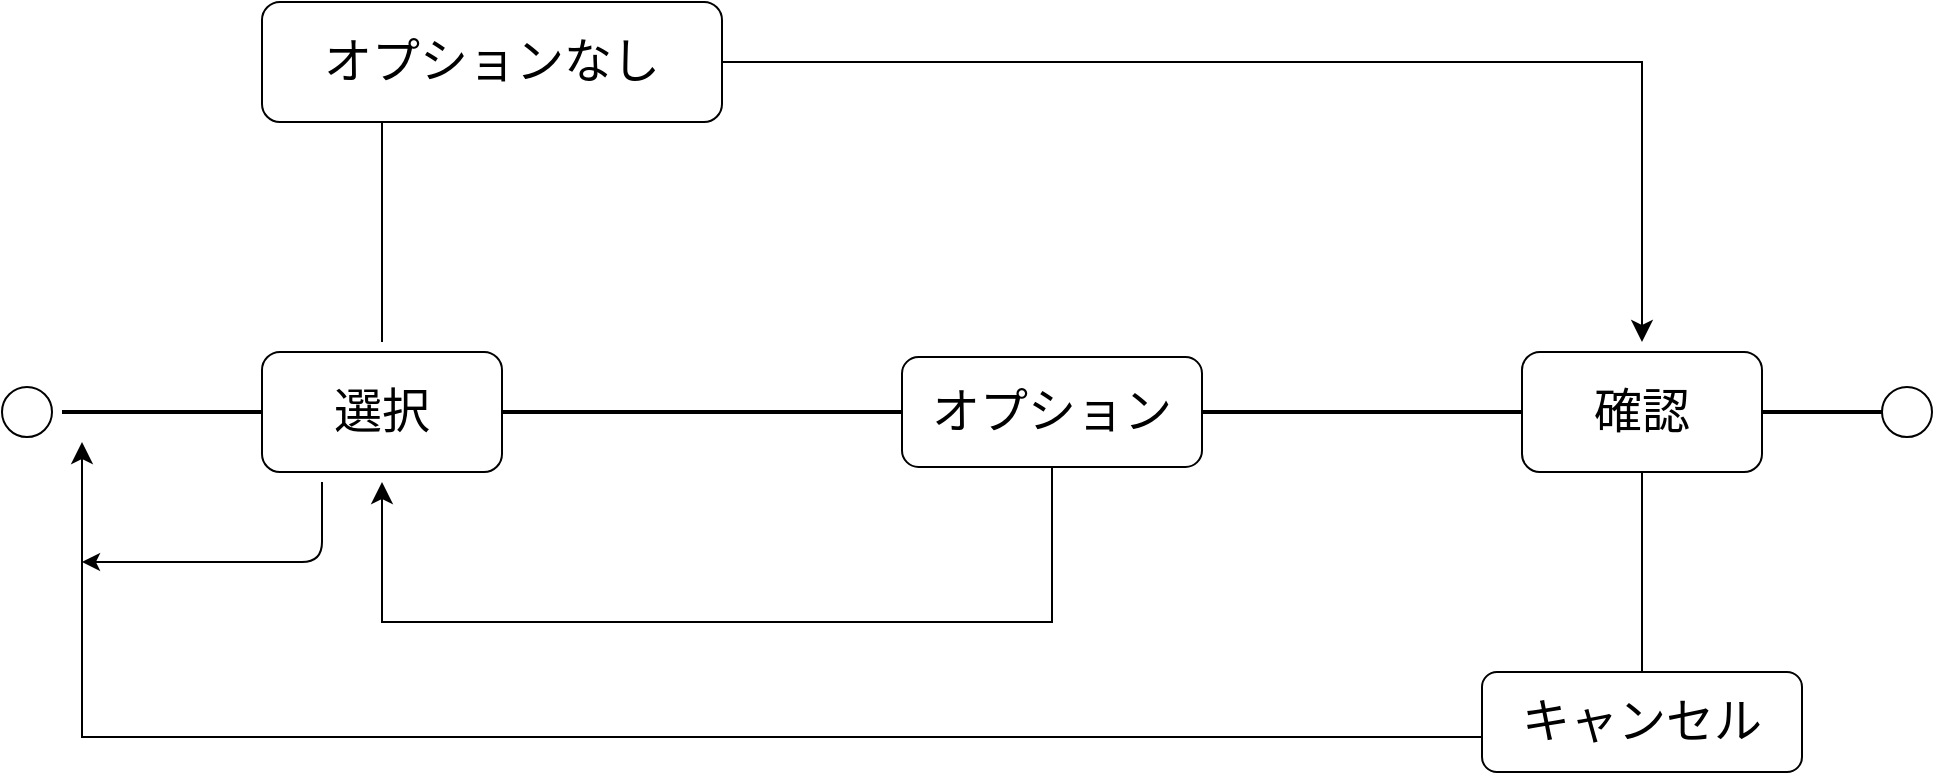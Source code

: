 <mxfile>
    <diagram id="Vaj4kIYTtJDZLQLrZszy" name="ページ1">
        <mxGraphModel dx="2000" dy="792" grid="1" gridSize="10" guides="1" tooltips="1" connect="1" arrows="1" fold="1" page="1" pageScale="1" pageWidth="827" pageHeight="1169" background="none" math="0" shadow="0">
            <root>
                <mxCell id="0"/>
                <mxCell id="1" parent="0"/>
                <mxCell id="4" value="" style="line;strokeWidth=2;html=1;" vertex="1" parent="1">
                    <mxGeometry x="-80" y="400" width="910" height="10" as="geometry"/>
                </mxCell>
                <mxCell id="5" value="" style="ellipse;whiteSpace=wrap;html=1;aspect=fixed;" vertex="1" parent="1">
                    <mxGeometry x="-110" y="392.5" width="25" height="25" as="geometry"/>
                </mxCell>
                <mxCell id="6" value="" style="ellipse;whiteSpace=wrap;html=1;aspect=fixed;" vertex="1" parent="1">
                    <mxGeometry x="830" y="392.5" width="25" height="25" as="geometry"/>
                </mxCell>
                <mxCell id="8" value="&lt;font style=&quot;font-size: 24px;&quot;&gt;選択&lt;/font&gt;" style="rounded=1;whiteSpace=wrap;html=1;" vertex="1" parent="1">
                    <mxGeometry x="20" y="375" width="120" height="60" as="geometry"/>
                </mxCell>
                <mxCell id="9" value="&lt;span style=&quot;font-size: 24px;&quot;&gt;オプション&lt;/span&gt;" style="rounded=1;whiteSpace=wrap;html=1;" vertex="1" parent="1">
                    <mxGeometry x="340" y="377.5" width="150" height="55" as="geometry"/>
                </mxCell>
                <mxCell id="10" value="&lt;span style=&quot;font-size: 24px;&quot;&gt;確認&lt;br&gt;&lt;/span&gt;" style="rounded=1;whiteSpace=wrap;html=1;" vertex="1" parent="1">
                    <mxGeometry x="650" y="375" width="120" height="60" as="geometry"/>
                </mxCell>
                <mxCell id="12" value="" style="edgeStyle=elbowEdgeStyle;elbow=vertical;endArrow=classic;html=1;curved=0;rounded=0;endSize=8;startSize=8;fontSize=24;exitX=0.5;exitY=1;exitDx=0;exitDy=0;" edge="1" parent="1" source="10">
                    <mxGeometry width="50" height="50" relative="1" as="geometry">
                        <mxPoint x="440" y="440" as="sourcePoint"/>
                        <mxPoint x="-70" y="420" as="targetPoint"/>
                        <Array as="points">
                            <mxPoint x="10" y="567.5"/>
                        </Array>
                    </mxGeometry>
                </mxCell>
                <mxCell id="13" value="キャンセル" style="rounded=1;whiteSpace=wrap;html=1;fontSize=24;" vertex="1" parent="1">
                    <mxGeometry x="630" y="535" width="160" height="50" as="geometry"/>
                </mxCell>
                <mxCell id="22" value="" style="edgeStyle=segmentEdgeStyle;endArrow=classic;html=1;curved=0;rounded=0;endSize=8;startSize=8;fontSize=24;exitX=0.5;exitY=1;exitDx=0;exitDy=0;" edge="1" parent="1" source="9">
                    <mxGeometry width="50" height="50" relative="1" as="geometry">
                        <mxPoint x="440" y="510" as="sourcePoint"/>
                        <mxPoint x="80" y="440" as="targetPoint"/>
                        <Array as="points">
                            <mxPoint x="415" y="510"/>
                            <mxPoint x="80" y="510"/>
                        </Array>
                    </mxGeometry>
                </mxCell>
                <mxCell id="28" value="" style="edgeStyle=segmentEdgeStyle;endArrow=classic;html=1;curved=0;rounded=0;endSize=8;startSize=8;fontSize=24;" edge="1" parent="1">
                    <mxGeometry width="50" height="50" relative="1" as="geometry">
                        <mxPoint x="80" y="370" as="sourcePoint"/>
                        <mxPoint x="710" y="370" as="targetPoint"/>
                        <Array as="points">
                            <mxPoint x="80" y="230"/>
                        </Array>
                    </mxGeometry>
                </mxCell>
                <mxCell id="29" value="&lt;span style=&quot;font-size: 24px;&quot;&gt;オプションなし&lt;/span&gt;" style="rounded=1;whiteSpace=wrap;html=1;" vertex="1" parent="1">
                    <mxGeometry x="20" y="200" width="230" height="60" as="geometry"/>
                </mxCell>
                <mxCell id="30" value="" style="edgeStyle=none;orthogonalLoop=1;jettySize=auto;html=1;fontSize=24;" edge="1" parent="1">
                    <mxGeometry width="100" relative="1" as="geometry">
                        <mxPoint x="50" y="440" as="sourcePoint"/>
                        <mxPoint x="-70" y="480" as="targetPoint"/>
                        <Array as="points">
                            <mxPoint x="50" y="480"/>
                            <mxPoint x="-23" y="480"/>
                        </Array>
                    </mxGeometry>
                </mxCell>
            </root>
        </mxGraphModel>
    </diagram>
</mxfile>